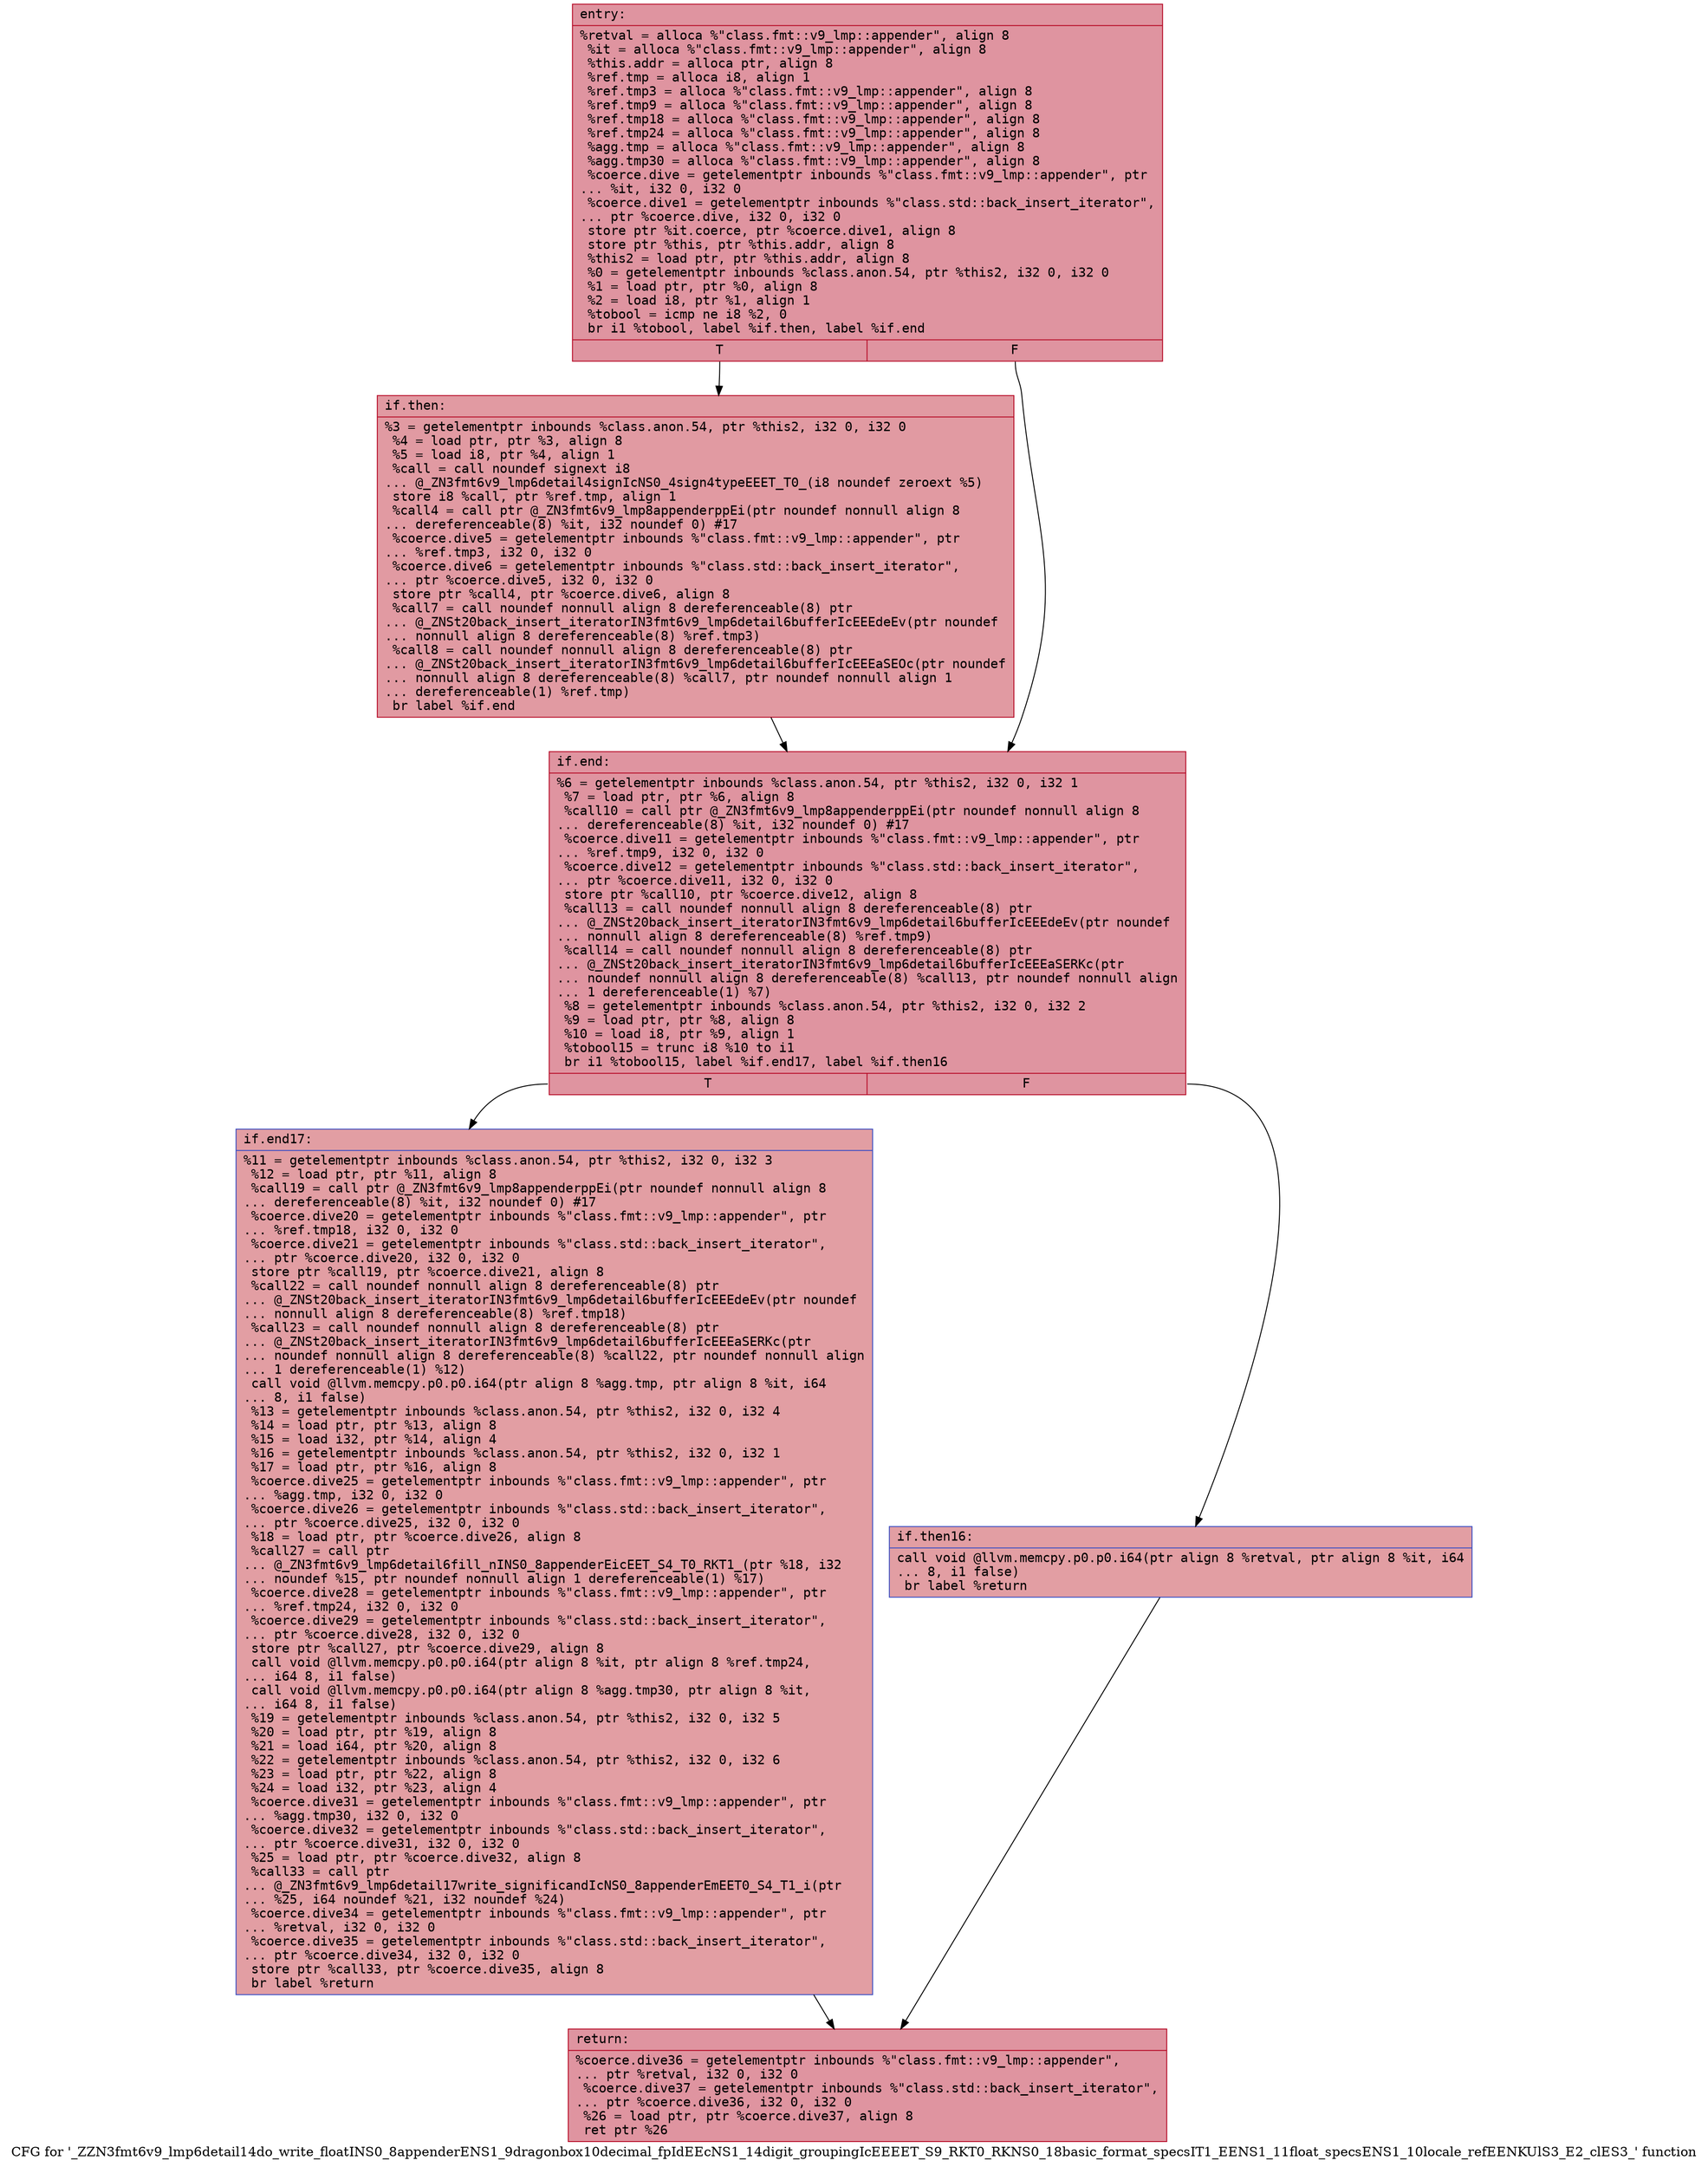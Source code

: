 digraph "CFG for '_ZZN3fmt6v9_lmp6detail14do_write_floatINS0_8appenderENS1_9dragonbox10decimal_fpIdEEcNS1_14digit_groupingIcEEEET_S9_RKT0_RKNS0_18basic_format_specsIT1_EENS1_11float_specsENS1_10locale_refEENKUlS3_E2_clES3_' function" {
	label="CFG for '_ZZN3fmt6v9_lmp6detail14do_write_floatINS0_8appenderENS1_9dragonbox10decimal_fpIdEEcNS1_14digit_groupingIcEEEET_S9_RKT0_RKNS0_18basic_format_specsIT1_EENS1_11float_specsENS1_10locale_refEENKUlS3_E2_clES3_' function";

	Node0x55fec32d2030 [shape=record,color="#b70d28ff", style=filled, fillcolor="#b70d2870" fontname="Courier",label="{entry:\l|  %retval = alloca %\"class.fmt::v9_lmp::appender\", align 8\l  %it = alloca %\"class.fmt::v9_lmp::appender\", align 8\l  %this.addr = alloca ptr, align 8\l  %ref.tmp = alloca i8, align 1\l  %ref.tmp3 = alloca %\"class.fmt::v9_lmp::appender\", align 8\l  %ref.tmp9 = alloca %\"class.fmt::v9_lmp::appender\", align 8\l  %ref.tmp18 = alloca %\"class.fmt::v9_lmp::appender\", align 8\l  %ref.tmp24 = alloca %\"class.fmt::v9_lmp::appender\", align 8\l  %agg.tmp = alloca %\"class.fmt::v9_lmp::appender\", align 8\l  %agg.tmp30 = alloca %\"class.fmt::v9_lmp::appender\", align 8\l  %coerce.dive = getelementptr inbounds %\"class.fmt::v9_lmp::appender\", ptr\l... %it, i32 0, i32 0\l  %coerce.dive1 = getelementptr inbounds %\"class.std::back_insert_iterator\",\l... ptr %coerce.dive, i32 0, i32 0\l  store ptr %it.coerce, ptr %coerce.dive1, align 8\l  store ptr %this, ptr %this.addr, align 8\l  %this2 = load ptr, ptr %this.addr, align 8\l  %0 = getelementptr inbounds %class.anon.54, ptr %this2, i32 0, i32 0\l  %1 = load ptr, ptr %0, align 8\l  %2 = load i8, ptr %1, align 1\l  %tobool = icmp ne i8 %2, 0\l  br i1 %tobool, label %if.then, label %if.end\l|{<s0>T|<s1>F}}"];
	Node0x55fec32d2030:s0 -> Node0x55fec32d2e50[tooltip="entry -> if.then\nProbability 62.50%" ];
	Node0x55fec32d2030:s1 -> Node0x55fec32d2ec0[tooltip="entry -> if.end\nProbability 37.50%" ];
	Node0x55fec32d2e50 [shape=record,color="#b70d28ff", style=filled, fillcolor="#bb1b2c70" fontname="Courier",label="{if.then:\l|  %3 = getelementptr inbounds %class.anon.54, ptr %this2, i32 0, i32 0\l  %4 = load ptr, ptr %3, align 8\l  %5 = load i8, ptr %4, align 1\l  %call = call noundef signext i8\l... @_ZN3fmt6v9_lmp6detail4signIcNS0_4sign4typeEEET_T0_(i8 noundef zeroext %5)\l  store i8 %call, ptr %ref.tmp, align 1\l  %call4 = call ptr @_ZN3fmt6v9_lmp8appenderppEi(ptr noundef nonnull align 8\l... dereferenceable(8) %it, i32 noundef 0) #17\l  %coerce.dive5 = getelementptr inbounds %\"class.fmt::v9_lmp::appender\", ptr\l... %ref.tmp3, i32 0, i32 0\l  %coerce.dive6 = getelementptr inbounds %\"class.std::back_insert_iterator\",\l... ptr %coerce.dive5, i32 0, i32 0\l  store ptr %call4, ptr %coerce.dive6, align 8\l  %call7 = call noundef nonnull align 8 dereferenceable(8) ptr\l... @_ZNSt20back_insert_iteratorIN3fmt6v9_lmp6detail6bufferIcEEEdeEv(ptr noundef\l... nonnull align 8 dereferenceable(8) %ref.tmp3)\l  %call8 = call noundef nonnull align 8 dereferenceable(8) ptr\l... @_ZNSt20back_insert_iteratorIN3fmt6v9_lmp6detail6bufferIcEEEaSEOc(ptr noundef\l... nonnull align 8 dereferenceable(8) %call7, ptr noundef nonnull align 1\l... dereferenceable(1) %ref.tmp)\l  br label %if.end\l}"];
	Node0x55fec32d2e50 -> Node0x55fec32d2ec0[tooltip="if.then -> if.end\nProbability 100.00%" ];
	Node0x55fec32d2ec0 [shape=record,color="#b70d28ff", style=filled, fillcolor="#b70d2870" fontname="Courier",label="{if.end:\l|  %6 = getelementptr inbounds %class.anon.54, ptr %this2, i32 0, i32 1\l  %7 = load ptr, ptr %6, align 8\l  %call10 = call ptr @_ZN3fmt6v9_lmp8appenderppEi(ptr noundef nonnull align 8\l... dereferenceable(8) %it, i32 noundef 0) #17\l  %coerce.dive11 = getelementptr inbounds %\"class.fmt::v9_lmp::appender\", ptr\l... %ref.tmp9, i32 0, i32 0\l  %coerce.dive12 = getelementptr inbounds %\"class.std::back_insert_iterator\",\l... ptr %coerce.dive11, i32 0, i32 0\l  store ptr %call10, ptr %coerce.dive12, align 8\l  %call13 = call noundef nonnull align 8 dereferenceable(8) ptr\l... @_ZNSt20back_insert_iteratorIN3fmt6v9_lmp6detail6bufferIcEEEdeEv(ptr noundef\l... nonnull align 8 dereferenceable(8) %ref.tmp9)\l  %call14 = call noundef nonnull align 8 dereferenceable(8) ptr\l... @_ZNSt20back_insert_iteratorIN3fmt6v9_lmp6detail6bufferIcEEEaSERKc(ptr\l... noundef nonnull align 8 dereferenceable(8) %call13, ptr noundef nonnull align\l... 1 dereferenceable(1) %7)\l  %8 = getelementptr inbounds %class.anon.54, ptr %this2, i32 0, i32 2\l  %9 = load ptr, ptr %8, align 8\l  %10 = load i8, ptr %9, align 1\l  %tobool15 = trunc i8 %10 to i1\l  br i1 %tobool15, label %if.end17, label %if.then16\l|{<s0>T|<s1>F}}"];
	Node0x55fec32d2ec0:s0 -> Node0x55fec32d4080[tooltip="if.end -> if.end17\nProbability 50.00%" ];
	Node0x55fec32d2ec0:s1 -> Node0x55fec32d45a0[tooltip="if.end -> if.then16\nProbability 50.00%" ];
	Node0x55fec32d45a0 [shape=record,color="#3d50c3ff", style=filled, fillcolor="#be242e70" fontname="Courier",label="{if.then16:\l|  call void @llvm.memcpy.p0.p0.i64(ptr align 8 %retval, ptr align 8 %it, i64\l... 8, i1 false)\l  br label %return\l}"];
	Node0x55fec32d45a0 -> Node0x55fec32d48a0[tooltip="if.then16 -> return\nProbability 100.00%" ];
	Node0x55fec32d4080 [shape=record,color="#3d50c3ff", style=filled, fillcolor="#be242e70" fontname="Courier",label="{if.end17:\l|  %11 = getelementptr inbounds %class.anon.54, ptr %this2, i32 0, i32 3\l  %12 = load ptr, ptr %11, align 8\l  %call19 = call ptr @_ZN3fmt6v9_lmp8appenderppEi(ptr noundef nonnull align 8\l... dereferenceable(8) %it, i32 noundef 0) #17\l  %coerce.dive20 = getelementptr inbounds %\"class.fmt::v9_lmp::appender\", ptr\l... %ref.tmp18, i32 0, i32 0\l  %coerce.dive21 = getelementptr inbounds %\"class.std::back_insert_iterator\",\l... ptr %coerce.dive20, i32 0, i32 0\l  store ptr %call19, ptr %coerce.dive21, align 8\l  %call22 = call noundef nonnull align 8 dereferenceable(8) ptr\l... @_ZNSt20back_insert_iteratorIN3fmt6v9_lmp6detail6bufferIcEEEdeEv(ptr noundef\l... nonnull align 8 dereferenceable(8) %ref.tmp18)\l  %call23 = call noundef nonnull align 8 dereferenceable(8) ptr\l... @_ZNSt20back_insert_iteratorIN3fmt6v9_lmp6detail6bufferIcEEEaSERKc(ptr\l... noundef nonnull align 8 dereferenceable(8) %call22, ptr noundef nonnull align\l... 1 dereferenceable(1) %12)\l  call void @llvm.memcpy.p0.p0.i64(ptr align 8 %agg.tmp, ptr align 8 %it, i64\l... 8, i1 false)\l  %13 = getelementptr inbounds %class.anon.54, ptr %this2, i32 0, i32 4\l  %14 = load ptr, ptr %13, align 8\l  %15 = load i32, ptr %14, align 4\l  %16 = getelementptr inbounds %class.anon.54, ptr %this2, i32 0, i32 1\l  %17 = load ptr, ptr %16, align 8\l  %coerce.dive25 = getelementptr inbounds %\"class.fmt::v9_lmp::appender\", ptr\l... %agg.tmp, i32 0, i32 0\l  %coerce.dive26 = getelementptr inbounds %\"class.std::back_insert_iterator\",\l... ptr %coerce.dive25, i32 0, i32 0\l  %18 = load ptr, ptr %coerce.dive26, align 8\l  %call27 = call ptr\l... @_ZN3fmt6v9_lmp6detail6fill_nINS0_8appenderEicEET_S4_T0_RKT1_(ptr %18, i32\l... noundef %15, ptr noundef nonnull align 1 dereferenceable(1) %17)\l  %coerce.dive28 = getelementptr inbounds %\"class.fmt::v9_lmp::appender\", ptr\l... %ref.tmp24, i32 0, i32 0\l  %coerce.dive29 = getelementptr inbounds %\"class.std::back_insert_iterator\",\l... ptr %coerce.dive28, i32 0, i32 0\l  store ptr %call27, ptr %coerce.dive29, align 8\l  call void @llvm.memcpy.p0.p0.i64(ptr align 8 %it, ptr align 8 %ref.tmp24,\l... i64 8, i1 false)\l  call void @llvm.memcpy.p0.p0.i64(ptr align 8 %agg.tmp30, ptr align 8 %it,\l... i64 8, i1 false)\l  %19 = getelementptr inbounds %class.anon.54, ptr %this2, i32 0, i32 5\l  %20 = load ptr, ptr %19, align 8\l  %21 = load i64, ptr %20, align 8\l  %22 = getelementptr inbounds %class.anon.54, ptr %this2, i32 0, i32 6\l  %23 = load ptr, ptr %22, align 8\l  %24 = load i32, ptr %23, align 4\l  %coerce.dive31 = getelementptr inbounds %\"class.fmt::v9_lmp::appender\", ptr\l... %agg.tmp30, i32 0, i32 0\l  %coerce.dive32 = getelementptr inbounds %\"class.std::back_insert_iterator\",\l... ptr %coerce.dive31, i32 0, i32 0\l  %25 = load ptr, ptr %coerce.dive32, align 8\l  %call33 = call ptr\l... @_ZN3fmt6v9_lmp6detail17write_significandIcNS0_8appenderEmEET0_S4_T1_i(ptr\l... %25, i64 noundef %21, i32 noundef %24)\l  %coerce.dive34 = getelementptr inbounds %\"class.fmt::v9_lmp::appender\", ptr\l... %retval, i32 0, i32 0\l  %coerce.dive35 = getelementptr inbounds %\"class.std::back_insert_iterator\",\l... ptr %coerce.dive34, i32 0, i32 0\l  store ptr %call33, ptr %coerce.dive35, align 8\l  br label %return\l}"];
	Node0x55fec32d4080 -> Node0x55fec32d48a0[tooltip="if.end17 -> return\nProbability 100.00%" ];
	Node0x55fec32d48a0 [shape=record,color="#b70d28ff", style=filled, fillcolor="#b70d2870" fontname="Courier",label="{return:\l|  %coerce.dive36 = getelementptr inbounds %\"class.fmt::v9_lmp::appender\",\l... ptr %retval, i32 0, i32 0\l  %coerce.dive37 = getelementptr inbounds %\"class.std::back_insert_iterator\",\l... ptr %coerce.dive36, i32 0, i32 0\l  %26 = load ptr, ptr %coerce.dive37, align 8\l  ret ptr %26\l}"];
}
